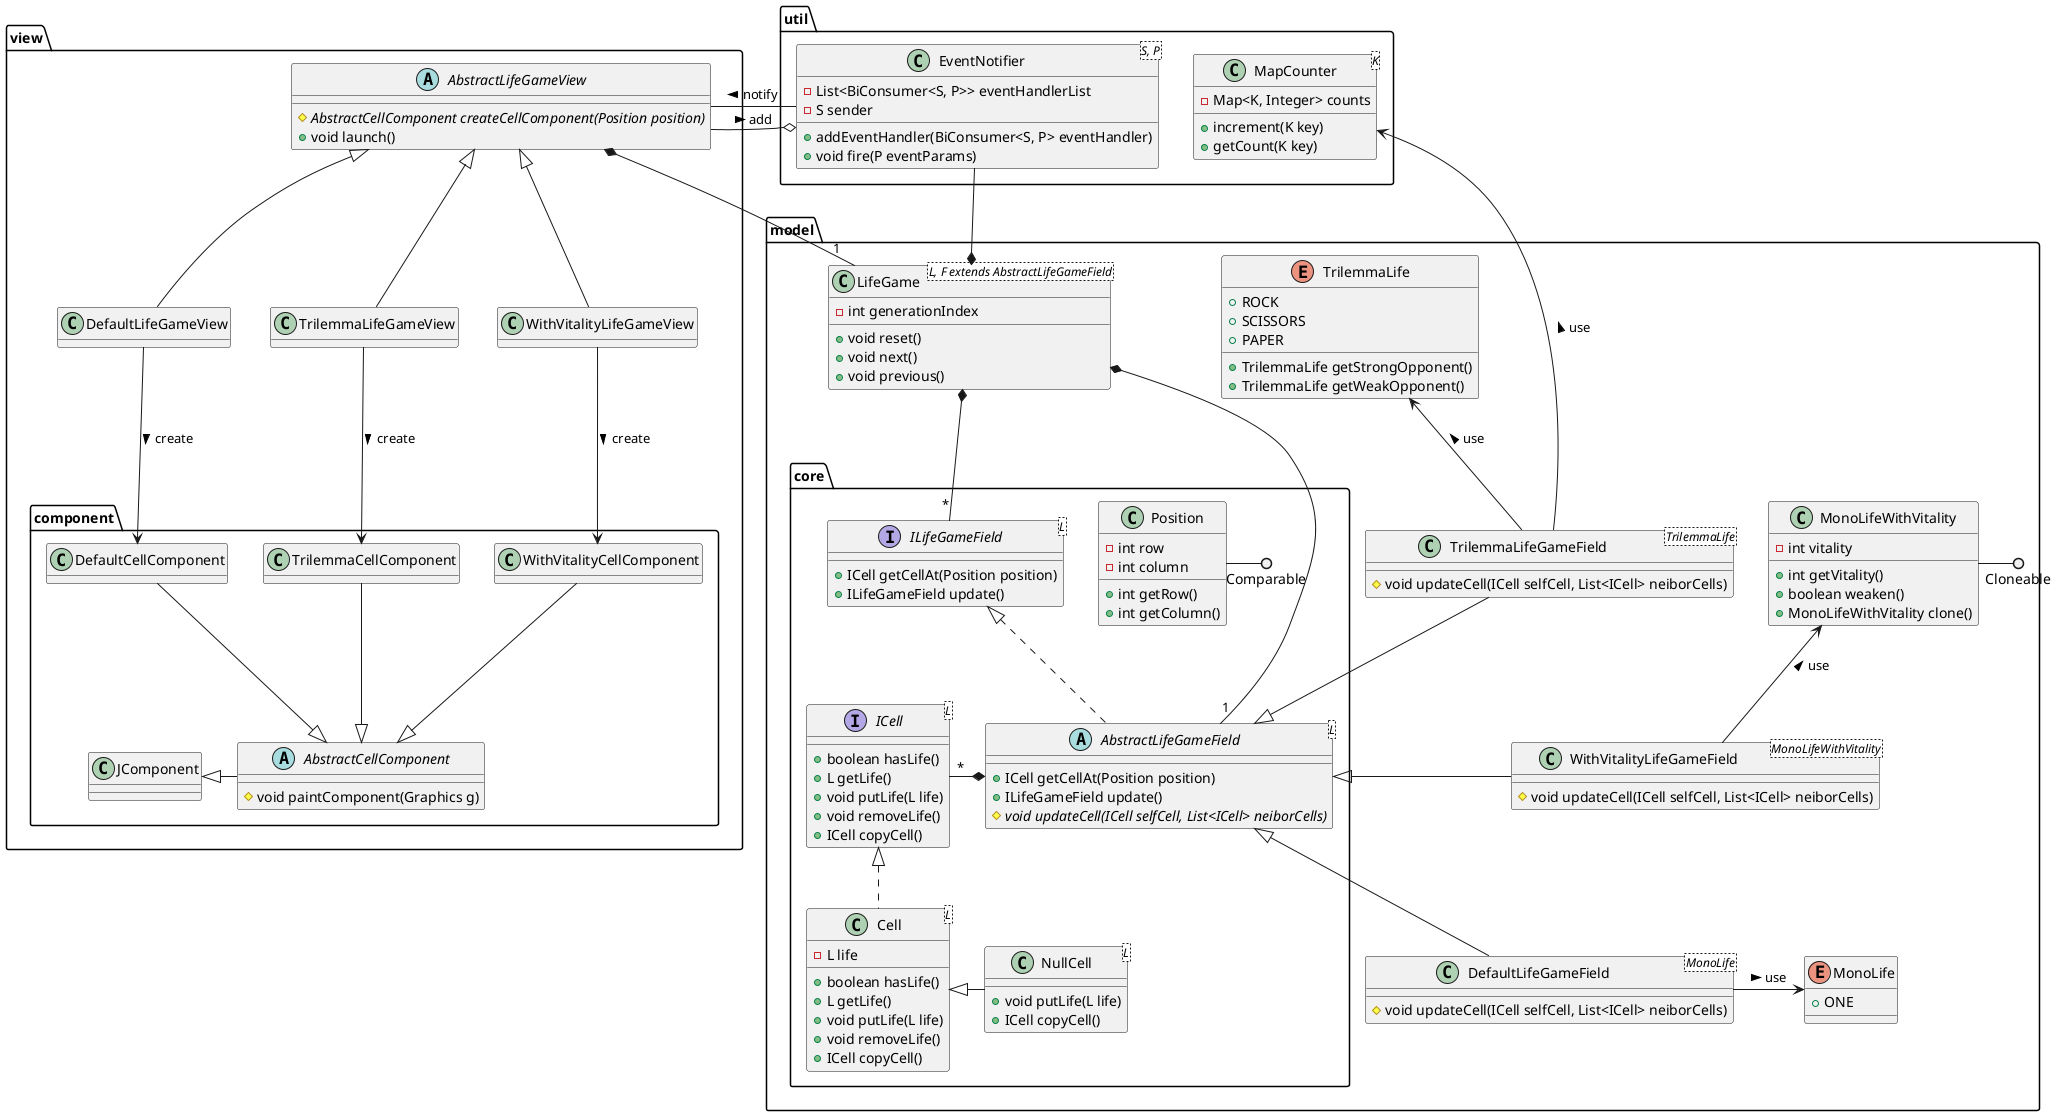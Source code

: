 @startuml LifeGame

package view {

    package component {

        abstract class AbstractCellComponent {
            # void paintComponent(Graphics g)
        }

        class DefaultCellComponent {
            # void paintComponent(Graphics g)
        }

        class TrilemmaCellComponent {
            # void paintComponent(Graphics g)
        }

        class WithVitalityCellComponent {
            # void paintComponent(Graphics g)
        }

        JComponent <|-right- AbstractCellComponent
        AbstractCellComponent <|-up- DefaultCellComponent
        AbstractCellComponent <|-up- TrilemmaCellComponent
        AbstractCellComponent <|-up- WithVitalityCellComponent

        hide DefaultCellComponent methods
        hide TrilemmaCellComponent methods
        hide WithVitalityCellComponent methods

    }

    abstract class AbstractLifeGameView {
        # {abstract} AbstractCellComponent createCellComponent(Position position)
        + void launch()
    }

    class DefaultLifeGameView {
        # DefaultCellComponent createCellComponent(Position position)
    }    

    class TrilemmaLifeGameView {
        # TrilemmaCellComponent createCellComponent(Position position)
    }    

    class WithVitalityLifeGameView {
        # WithVitalityCellComponent createCellComponent(Position position)
    }    

    AbstractLifeGameView <|-- DefaultLifeGameView
    AbstractLifeGameView <|-- TrilemmaLifeGameView
    AbstractLifeGameView <|-- WithVitalityLifeGameView

    DefaultLifeGameView --> DefaultCellComponent : > create
    TrilemmaLifeGameView --> TrilemmaCellComponent : > create
    WithVitalityLifeGameView --> WithVitalityCellComponent : > create

    hide DefaultLifeGameView methods
    hide TrilemmaLifeGameView methods
    hide WithVitalityLifeGameView methods
    
}

package model {

    package core {

        interface ICell<L> {
            + boolean hasLife()
            + L getLife()
            + void putLife(L life)
            + void removeLife()
            + ICell copyCell()
        }

        class Cell<L> {
            - L life
            + boolean hasLife()
            + L getLife()
            + void putLife(L life)
            + void removeLife()
            + ICell copyCell()
        }

        class NullCell<L> {
            + void putLife(L life)
            + ICell copyCell()
        }

        class Position {
            - int row
            - int column
            + int getRow()
            + int getColumn()
        }

        interface ILifeGameField<L> {
            + ICell getCellAt(Position position)
            + ILifeGameField update()
        }

        abstract class AbstractLifeGameField<L> {
            + ICell getCellAt(Position position)
            + ILifeGameField update()
            # {abstract} void updateCell(ICell selfCell, List<ICell> neiborCells)
        }

        ICell <|.. Cell
        Cell <|-right- NullCell
        ILifeGameField <|.. AbstractLifeGameField
        AbstractLifeGameField *-left- "*" ICell  
        Position -() Comparable 
    }

    enum MonoLife {
        + ONE
    }

    enum TrilemmaLife {
        + ROCK
        + SCISSORS
        + PAPER
        + TrilemmaLife getStrongOpponent()
        + TrilemmaLife getWeakOpponent()
    }

    class MonoLifeWithVitality {
        - int vitality
        + int getVitality()
        + boolean weaken()
        + MonoLifeWithVitality clone()
    }

    class DefaultLifeGameField<MonoLife> {
        # void updateCell(ICell selfCell, List<ICell> neiborCells)
    }

    class TrilemmaLifeGameField<TrilemmaLife> {
        # void updateCell(ICell selfCell, List<ICell> neiborCells)
    }

    class WithVitalityLifeGameField<MonoLifeWithVitality> {
        # void updateCell(ICell selfCell, List<ICell> neiborCells)
    }

    class LifeGame<L, F extends AbstractLifeGameField> {
        - int generationIndex
        + void reset()
        + void next()
        + void previous()
    }

    DefaultLifeGameField -right-> MonoLife : > use
    TrilemmaLifeGameField -up-> TrilemmaLife : > use
    WithVitalityLifeGameField -up-> MonoLifeWithVitality : > use
    AbstractLifeGameField <|-down- DefaultLifeGameField
    AbstractLifeGameField <|-up- TrilemmaLifeGameField
    AbstractLifeGameField <|-right- WithVitalityLifeGameField
    LifeGame *-- "1" AbstractLifeGameField
    LifeGame *-- "*" ILifeGameField
    MonoLifeWithVitality -() Cloneable 
}

package util {

    class EventNotifier<S, P> {
        - List<BiConsumer<S, P>> eventHandlerList
        - S sender
        + addEventHandler(BiConsumer<S, P> eventHandler)
        + void fire(P eventParams)
    }

    class MapCounter<K> {
        - Map<K, Integer> counts
        + increment(K key)
        + getCount(K key)
    }

}

LifeGame *-up- EventNotifier
TrilemmaLifeGameField -up-> MapCounter : > use
AbstractLifeGameView *-- "1" LifeGame
EventNotifier o-right- AbstractLifeGameView  : < add
AbstractLifeGameView -left-  EventNotifier : < notify
@enduml